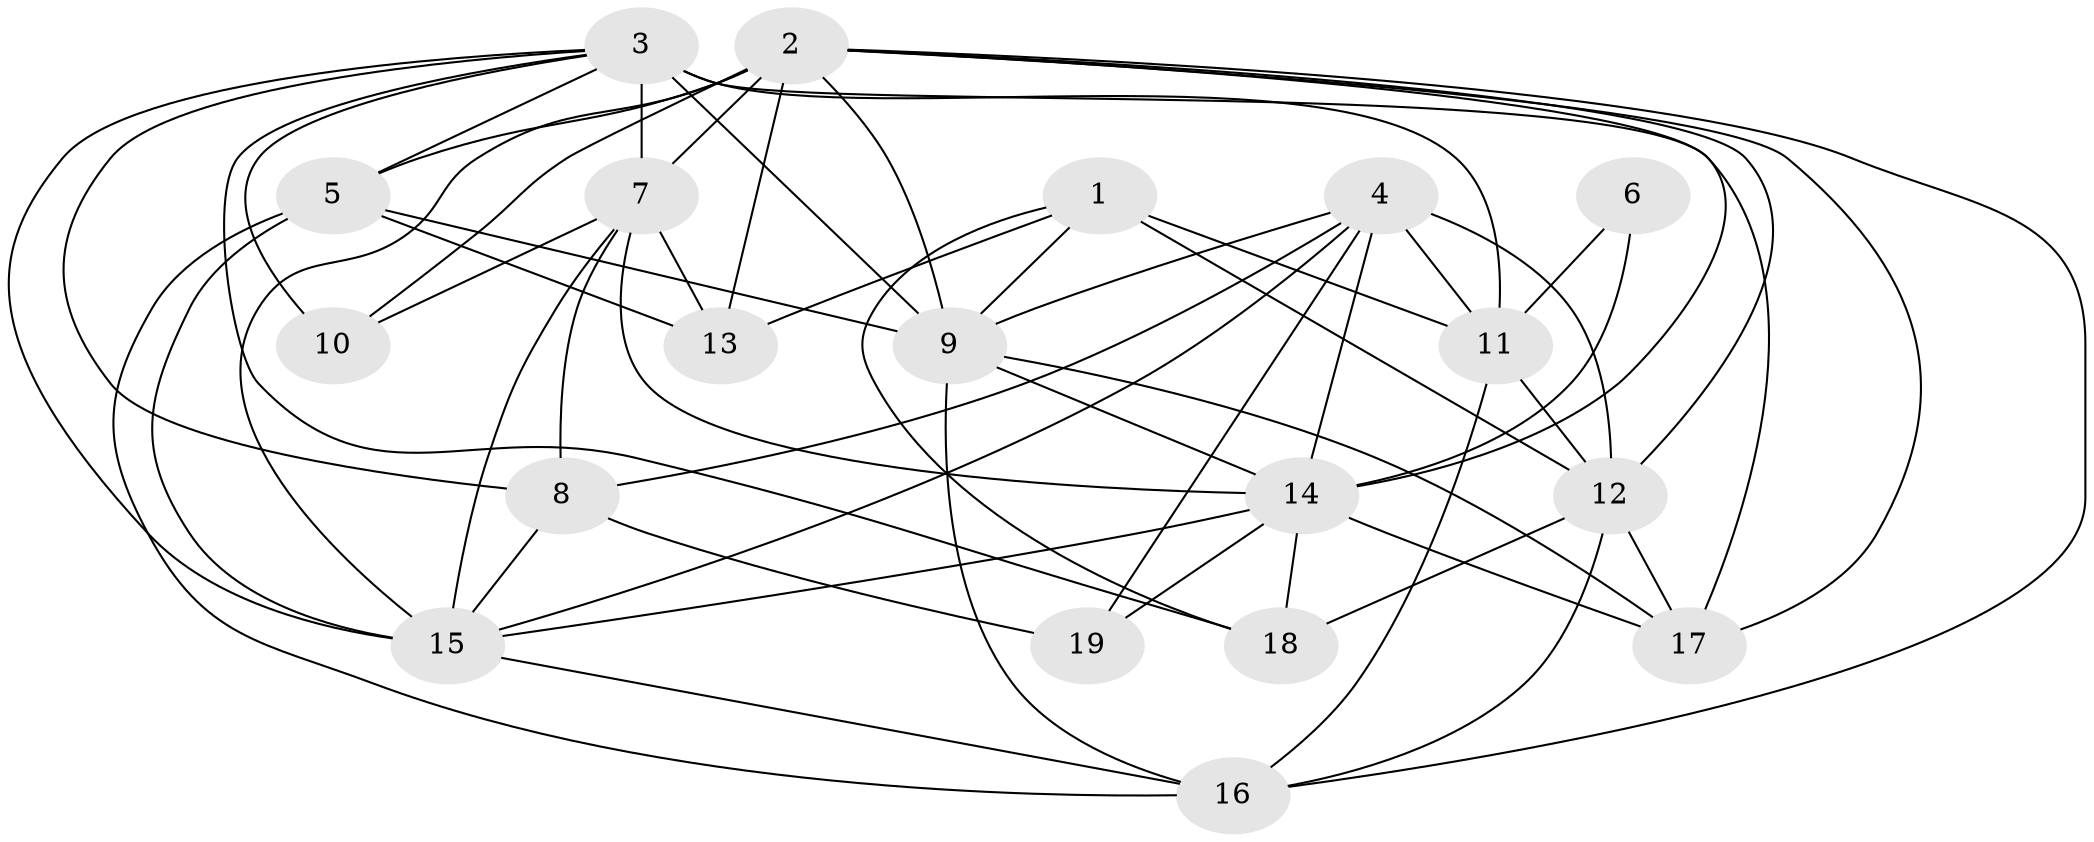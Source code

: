 // original degree distribution, {2: 0.11475409836065574, 5: 0.16393442622950818, 3: 0.26229508196721313, 7: 0.03278688524590164, 4: 0.3114754098360656, 6: 0.11475409836065574}
// Generated by graph-tools (version 1.1) at 2025/51/03/04/25 22:51:13]
// undirected, 19 vertices, 57 edges
graph export_dot {
  node [color=gray90,style=filled];
  1;
  2;
  3;
  4;
  5;
  6;
  7;
  8;
  9;
  10;
  11;
  12;
  13;
  14;
  15;
  16;
  17;
  18;
  19;
  1 -- 9 [weight=1.0];
  1 -- 11 [weight=1.0];
  1 -- 12 [weight=2.0];
  1 -- 13 [weight=1.0];
  1 -- 18 [weight=1.0];
  2 -- 5 [weight=2.0];
  2 -- 7 [weight=1.0];
  2 -- 9 [weight=1.0];
  2 -- 10 [weight=1.0];
  2 -- 12 [weight=1.0];
  2 -- 13 [weight=1.0];
  2 -- 14 [weight=1.0];
  2 -- 15 [weight=1.0];
  2 -- 16 [weight=1.0];
  2 -- 17 [weight=1.0];
  3 -- 5 [weight=1.0];
  3 -- 7 [weight=3.0];
  3 -- 8 [weight=1.0];
  3 -- 9 [weight=2.0];
  3 -- 10 [weight=1.0];
  3 -- 11 [weight=2.0];
  3 -- 15 [weight=1.0];
  3 -- 17 [weight=1.0];
  3 -- 18 [weight=1.0];
  4 -- 8 [weight=1.0];
  4 -- 9 [weight=2.0];
  4 -- 11 [weight=2.0];
  4 -- 12 [weight=2.0];
  4 -- 14 [weight=2.0];
  4 -- 15 [weight=1.0];
  4 -- 19 [weight=1.0];
  5 -- 9 [weight=3.0];
  5 -- 13 [weight=1.0];
  5 -- 15 [weight=3.0];
  5 -- 16 [weight=1.0];
  6 -- 11 [weight=1.0];
  6 -- 14 [weight=1.0];
  7 -- 8 [weight=1.0];
  7 -- 10 [weight=1.0];
  7 -- 13 [weight=1.0];
  7 -- 14 [weight=1.0];
  7 -- 15 [weight=2.0];
  8 -- 15 [weight=1.0];
  8 -- 19 [weight=2.0];
  9 -- 14 [weight=2.0];
  9 -- 16 [weight=1.0];
  9 -- 17 [weight=1.0];
  11 -- 12 [weight=1.0];
  11 -- 16 [weight=1.0];
  12 -- 16 [weight=1.0];
  12 -- 17 [weight=1.0];
  12 -- 18 [weight=1.0];
  14 -- 15 [weight=2.0];
  14 -- 17 [weight=1.0];
  14 -- 18 [weight=1.0];
  14 -- 19 [weight=1.0];
  15 -- 16 [weight=1.0];
}
